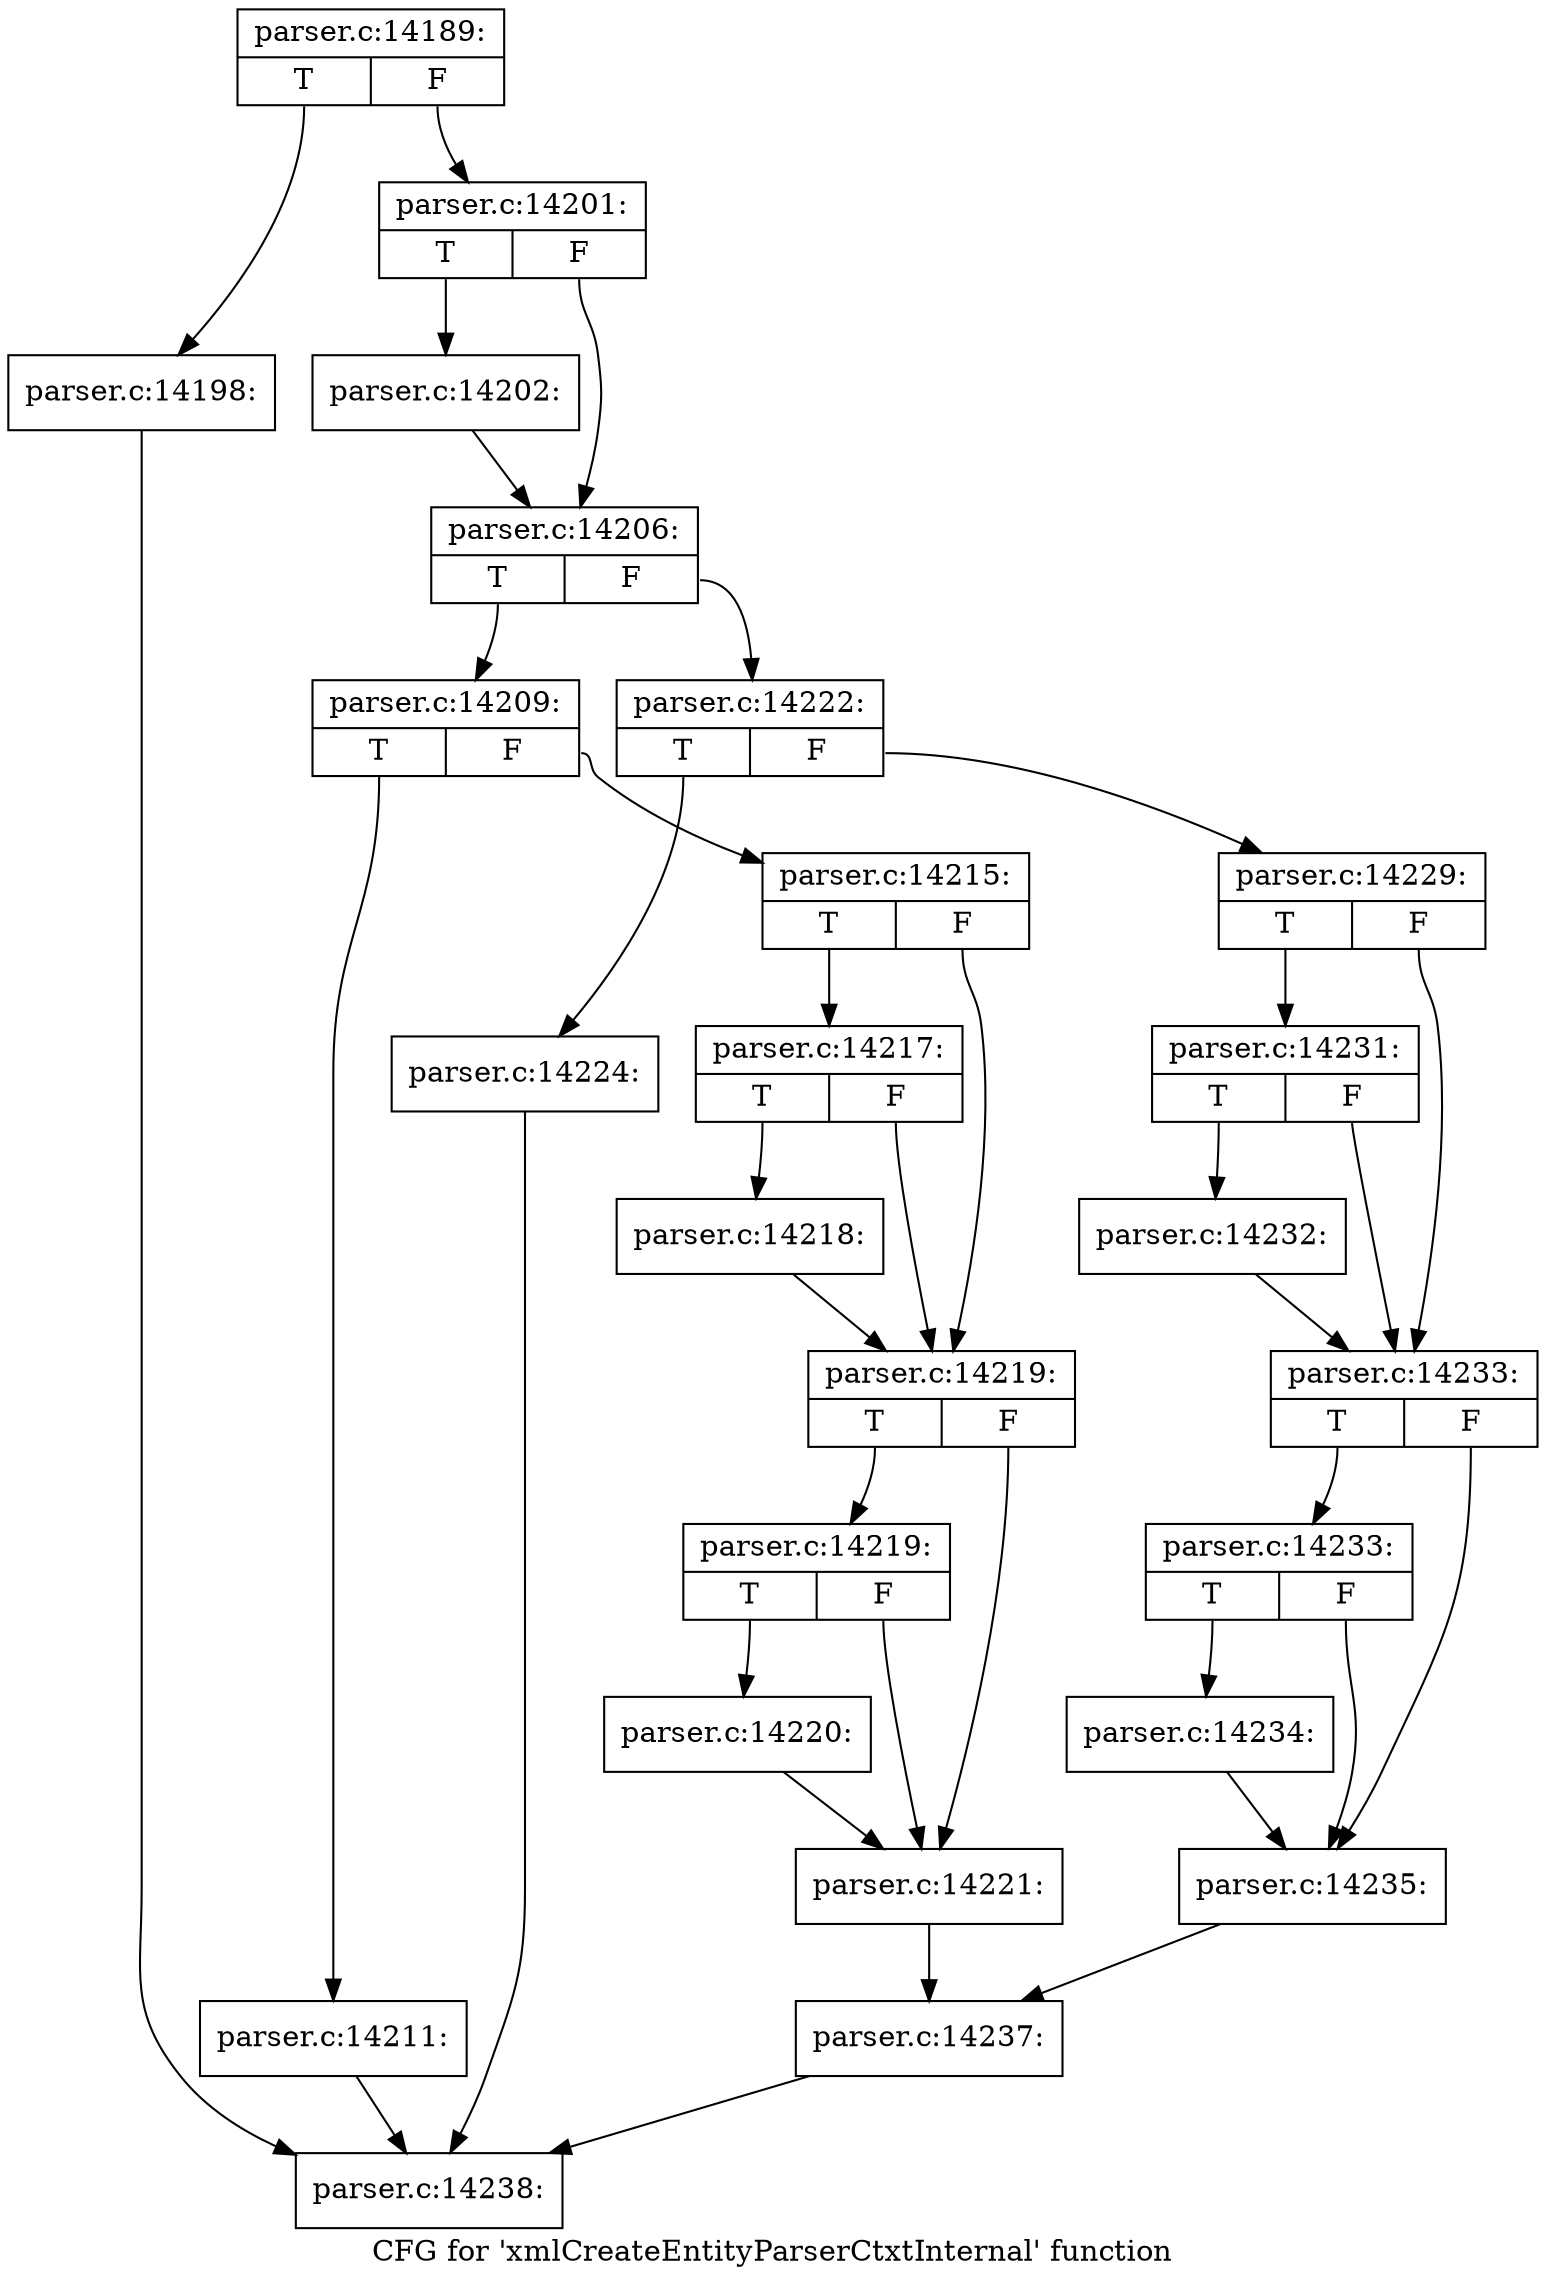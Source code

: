 digraph "CFG for 'xmlCreateEntityParserCtxtInternal' function" {
	label="CFG for 'xmlCreateEntityParserCtxtInternal' function";

	Node0x63d1570 [shape=record,label="{parser.c:14189:|{<s0>T|<s1>F}}"];
	Node0x63d1570:s0 -> Node0x63e3b10;
	Node0x63d1570:s1 -> Node0x63e3b60;
	Node0x63e3b10 [shape=record,label="{parser.c:14198:}"];
	Node0x63e3b10 -> Node0x5eff700;
	Node0x63e3b60 [shape=record,label="{parser.c:14201:|{<s0>T|<s1>F}}"];
	Node0x63e3b60:s0 -> Node0x63e4090;
	Node0x63e3b60:s1 -> Node0x63e40e0;
	Node0x63e4090 [shape=record,label="{parser.c:14202:}"];
	Node0x63e4090 -> Node0x63e40e0;
	Node0x63e40e0 [shape=record,label="{parser.c:14206:|{<s0>T|<s1>F}}"];
	Node0x63e40e0:s0 -> Node0x63e5560;
	Node0x63e40e0:s1 -> Node0x63e59b0;
	Node0x63e5560 [shape=record,label="{parser.c:14209:|{<s0>T|<s1>F}}"];
	Node0x63e5560:s0 -> Node0x63e5dd0;
	Node0x63e5560:s1 -> Node0x63e5e20;
	Node0x63e5dd0 [shape=record,label="{parser.c:14211:}"];
	Node0x63e5dd0 -> Node0x5eff700;
	Node0x63e5e20 [shape=record,label="{parser.c:14215:|{<s0>T|<s1>F}}"];
	Node0x63e5e20:s0 -> Node0x63e6680;
	Node0x63e5e20:s1 -> Node0x63e6630;
	Node0x63e6680 [shape=record,label="{parser.c:14217:|{<s0>T|<s1>F}}"];
	Node0x63e6680:s0 -> Node0x63e65e0;
	Node0x63e6680:s1 -> Node0x63e6630;
	Node0x63e65e0 [shape=record,label="{parser.c:14218:}"];
	Node0x63e65e0 -> Node0x63e6630;
	Node0x63e6630 [shape=record,label="{parser.c:14219:|{<s0>T|<s1>F}}"];
	Node0x63e6630:s0 -> Node0x63e7050;
	Node0x63e6630:s1 -> Node0x63e7000;
	Node0x63e7050 [shape=record,label="{parser.c:14219:|{<s0>T|<s1>F}}"];
	Node0x63e7050:s0 -> Node0x63e6fb0;
	Node0x63e7050:s1 -> Node0x63e7000;
	Node0x63e6fb0 [shape=record,label="{parser.c:14220:}"];
	Node0x63e6fb0 -> Node0x63e7000;
	Node0x63e7000 [shape=record,label="{parser.c:14221:}"];
	Node0x63e7000 -> Node0x63e5960;
	Node0x63e59b0 [shape=record,label="{parser.c:14222:|{<s0>T|<s1>F}}"];
	Node0x63e59b0:s0 -> Node0x63e7e90;
	Node0x63e59b0:s1 -> Node0x63e7ee0;
	Node0x63e7e90 [shape=record,label="{parser.c:14224:}"];
	Node0x63e7e90 -> Node0x5eff700;
	Node0x63e7ee0 [shape=record,label="{parser.c:14229:|{<s0>T|<s1>F}}"];
	Node0x63e7ee0:s0 -> Node0x63e8920;
	Node0x63e7ee0:s1 -> Node0x63e88d0;
	Node0x63e8920 [shape=record,label="{parser.c:14231:|{<s0>T|<s1>F}}"];
	Node0x63e8920:s0 -> Node0x63e8880;
	Node0x63e8920:s1 -> Node0x63e88d0;
	Node0x63e8880 [shape=record,label="{parser.c:14232:}"];
	Node0x63e8880 -> Node0x63e88d0;
	Node0x63e88d0 [shape=record,label="{parser.c:14233:|{<s0>T|<s1>F}}"];
	Node0x63e88d0:s0 -> Node0x63e92f0;
	Node0x63e88d0:s1 -> Node0x63e92a0;
	Node0x63e92f0 [shape=record,label="{parser.c:14233:|{<s0>T|<s1>F}}"];
	Node0x63e92f0:s0 -> Node0x63e9250;
	Node0x63e92f0:s1 -> Node0x63e92a0;
	Node0x63e9250 [shape=record,label="{parser.c:14234:}"];
	Node0x63e9250 -> Node0x63e92a0;
	Node0x63e92a0 [shape=record,label="{parser.c:14235:}"];
	Node0x63e92a0 -> Node0x63e5960;
	Node0x63e5960 [shape=record,label="{parser.c:14237:}"];
	Node0x63e5960 -> Node0x5eff700;
	Node0x5eff700 [shape=record,label="{parser.c:14238:}"];
}

